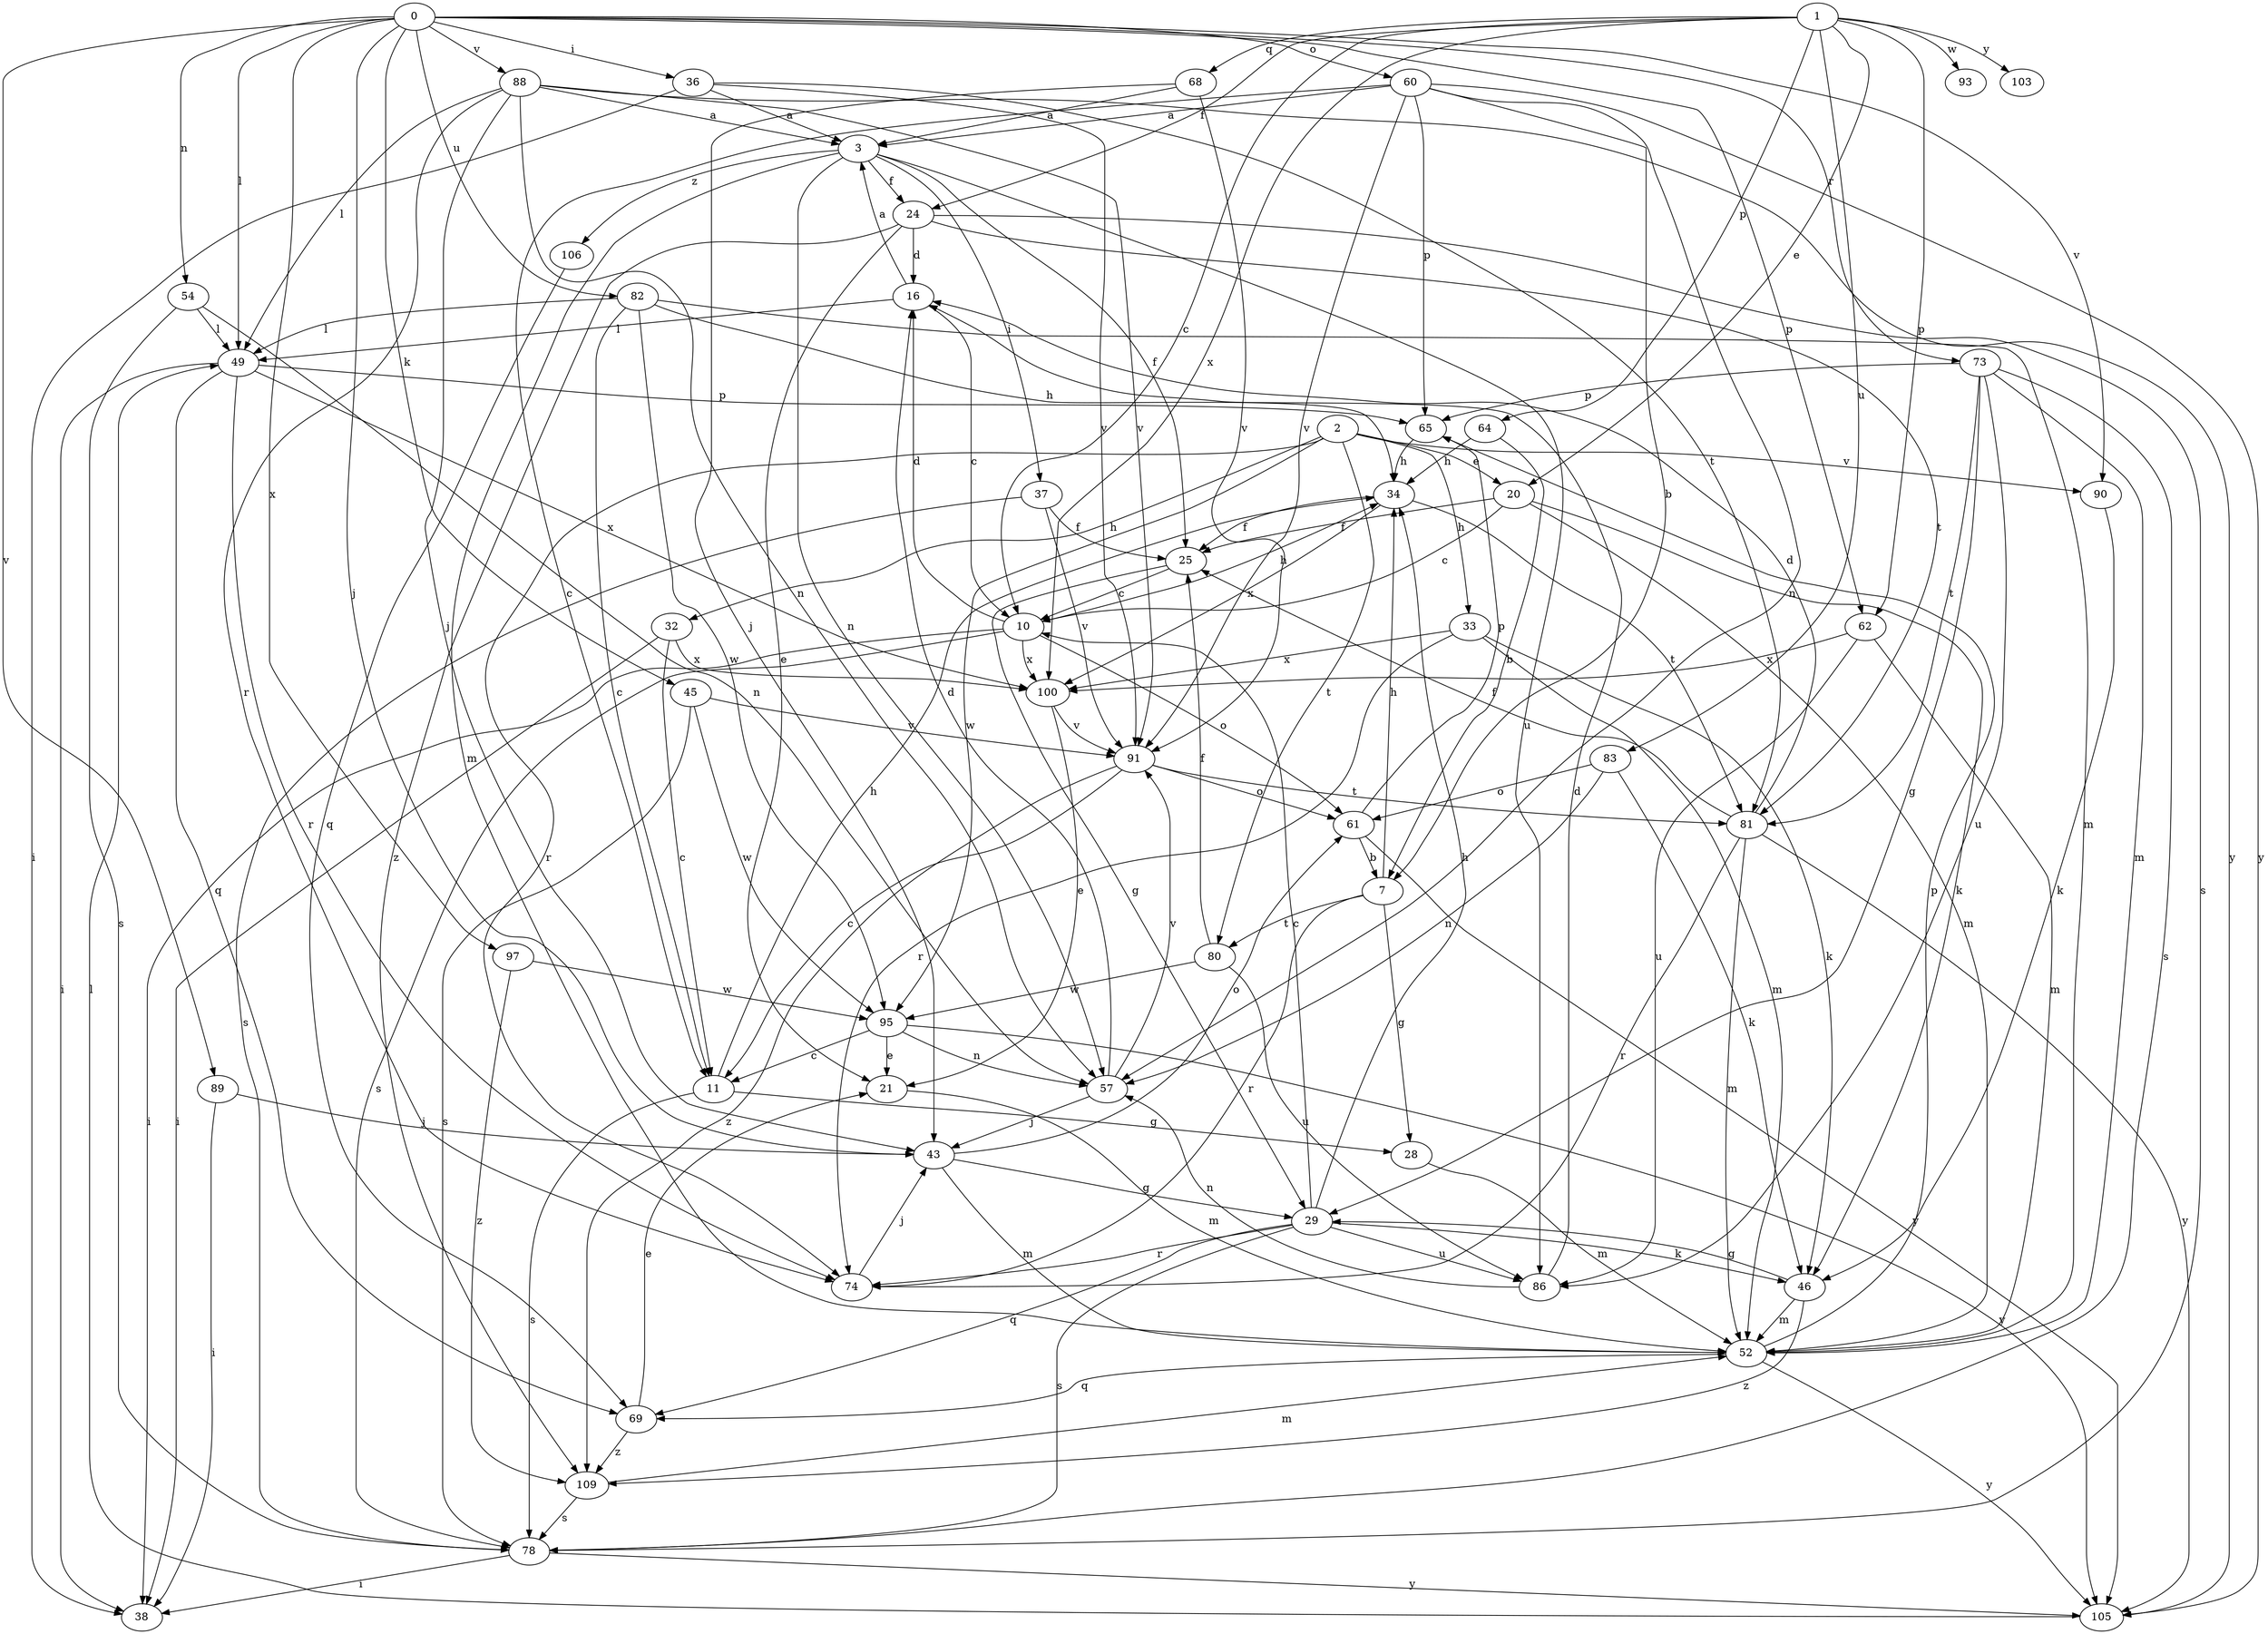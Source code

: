 strict digraph  {
0;
1;
2;
3;
7;
10;
11;
16;
20;
21;
24;
25;
28;
29;
32;
33;
34;
36;
37;
38;
43;
45;
46;
49;
52;
54;
57;
60;
61;
62;
64;
65;
68;
69;
73;
74;
78;
80;
81;
82;
83;
86;
88;
89;
90;
91;
93;
95;
97;
100;
103;
105;
106;
109;
0 -> 36  [label=i];
0 -> 43  [label=j];
0 -> 45  [label=k];
0 -> 49  [label=l];
0 -> 54  [label=n];
0 -> 60  [label=o];
0 -> 62  [label=p];
0 -> 73  [label=r];
0 -> 82  [label=u];
0 -> 88  [label=v];
0 -> 89  [label=v];
0 -> 90  [label=v];
0 -> 97  [label=x];
1 -> 10  [label=c];
1 -> 20  [label=e];
1 -> 24  [label=f];
1 -> 62  [label=p];
1 -> 64  [label=p];
1 -> 68  [label=q];
1 -> 83  [label=u];
1 -> 93  [label=w];
1 -> 100  [label=x];
1 -> 103  [label=y];
2 -> 20  [label=e];
2 -> 32  [label=h];
2 -> 33  [label=h];
2 -> 74  [label=r];
2 -> 80  [label=t];
2 -> 90  [label=v];
2 -> 95  [label=w];
3 -> 24  [label=f];
3 -> 25  [label=f];
3 -> 37  [label=i];
3 -> 52  [label=m];
3 -> 57  [label=n];
3 -> 86  [label=u];
3 -> 106  [label=z];
7 -> 28  [label=g];
7 -> 34  [label=h];
7 -> 74  [label=r];
7 -> 80  [label=t];
10 -> 16  [label=d];
10 -> 34  [label=h];
10 -> 38  [label=i];
10 -> 61  [label=o];
10 -> 78  [label=s];
10 -> 100  [label=x];
11 -> 28  [label=g];
11 -> 34  [label=h];
11 -> 78  [label=s];
16 -> 3  [label=a];
16 -> 10  [label=c];
16 -> 49  [label=l];
20 -> 10  [label=c];
20 -> 25  [label=f];
20 -> 46  [label=k];
20 -> 52  [label=m];
21 -> 52  [label=m];
24 -> 16  [label=d];
24 -> 21  [label=e];
24 -> 78  [label=s];
24 -> 81  [label=t];
24 -> 109  [label=z];
25 -> 10  [label=c];
25 -> 29  [label=g];
28 -> 52  [label=m];
29 -> 10  [label=c];
29 -> 34  [label=h];
29 -> 46  [label=k];
29 -> 69  [label=q];
29 -> 74  [label=r];
29 -> 78  [label=s];
29 -> 86  [label=u];
32 -> 11  [label=c];
32 -> 38  [label=i];
32 -> 100  [label=x];
33 -> 46  [label=k];
33 -> 52  [label=m];
33 -> 74  [label=r];
33 -> 100  [label=x];
34 -> 25  [label=f];
34 -> 81  [label=t];
34 -> 100  [label=x];
36 -> 3  [label=a];
36 -> 38  [label=i];
36 -> 81  [label=t];
36 -> 91  [label=v];
37 -> 25  [label=f];
37 -> 78  [label=s];
37 -> 91  [label=v];
43 -> 29  [label=g];
43 -> 52  [label=m];
43 -> 61  [label=o];
45 -> 78  [label=s];
45 -> 91  [label=v];
45 -> 95  [label=w];
46 -> 29  [label=g];
46 -> 52  [label=m];
46 -> 109  [label=z];
49 -> 38  [label=i];
49 -> 65  [label=p];
49 -> 69  [label=q];
49 -> 74  [label=r];
49 -> 100  [label=x];
52 -> 65  [label=p];
52 -> 69  [label=q];
52 -> 105  [label=y];
54 -> 49  [label=l];
54 -> 57  [label=n];
54 -> 78  [label=s];
57 -> 16  [label=d];
57 -> 43  [label=j];
57 -> 91  [label=v];
60 -> 3  [label=a];
60 -> 7  [label=b];
60 -> 11  [label=c];
60 -> 57  [label=n];
60 -> 65  [label=p];
60 -> 91  [label=v];
60 -> 105  [label=y];
61 -> 7  [label=b];
61 -> 65  [label=p];
61 -> 105  [label=y];
62 -> 52  [label=m];
62 -> 86  [label=u];
62 -> 100  [label=x];
64 -> 7  [label=b];
64 -> 34  [label=h];
65 -> 34  [label=h];
68 -> 3  [label=a];
68 -> 43  [label=j];
68 -> 91  [label=v];
69 -> 21  [label=e];
69 -> 109  [label=z];
73 -> 29  [label=g];
73 -> 52  [label=m];
73 -> 65  [label=p];
73 -> 78  [label=s];
73 -> 81  [label=t];
73 -> 86  [label=u];
74 -> 43  [label=j];
78 -> 38  [label=i];
78 -> 105  [label=y];
80 -> 25  [label=f];
80 -> 86  [label=u];
80 -> 95  [label=w];
81 -> 16  [label=d];
81 -> 25  [label=f];
81 -> 52  [label=m];
81 -> 74  [label=r];
81 -> 105  [label=y];
82 -> 11  [label=c];
82 -> 34  [label=h];
82 -> 49  [label=l];
82 -> 52  [label=m];
82 -> 95  [label=w];
83 -> 46  [label=k];
83 -> 57  [label=n];
83 -> 61  [label=o];
86 -> 16  [label=d];
86 -> 57  [label=n];
88 -> 3  [label=a];
88 -> 43  [label=j];
88 -> 49  [label=l];
88 -> 57  [label=n];
88 -> 74  [label=r];
88 -> 91  [label=v];
88 -> 105  [label=y];
89 -> 38  [label=i];
89 -> 43  [label=j];
90 -> 46  [label=k];
91 -> 11  [label=c];
91 -> 61  [label=o];
91 -> 81  [label=t];
91 -> 109  [label=z];
95 -> 11  [label=c];
95 -> 21  [label=e];
95 -> 57  [label=n];
95 -> 105  [label=y];
97 -> 95  [label=w];
97 -> 109  [label=z];
100 -> 21  [label=e];
100 -> 91  [label=v];
105 -> 49  [label=l];
106 -> 69  [label=q];
109 -> 52  [label=m];
109 -> 78  [label=s];
}
